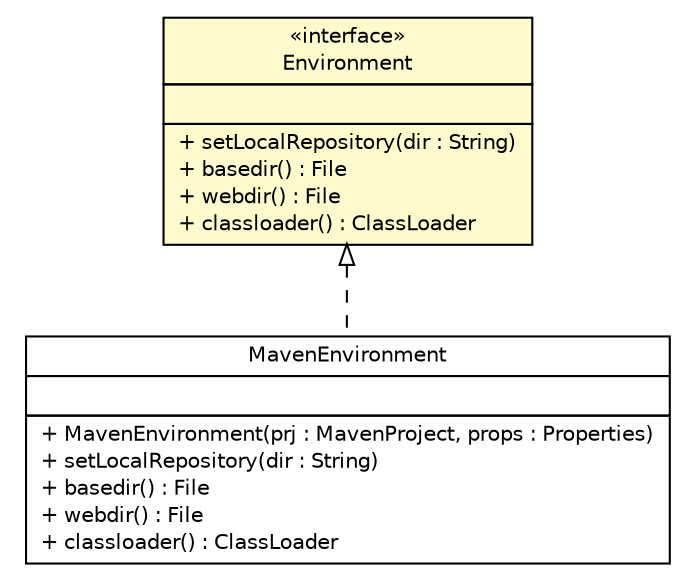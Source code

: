 #!/usr/local/bin/dot
#
# Class diagram 
# Generated by UMLGraph version 5.1 (http://www.umlgraph.org/)
#

digraph G {
	edge [fontname="Helvetica",fontsize=10,labelfontname="Helvetica",labelfontsize=10];
	node [fontname="Helvetica",fontsize=10,shape=plaintext];
	nodesep=0.25;
	ranksep=0.5;
	// com.rexsl.maven.Environment
	c246 [label=<<table title="com.rexsl.maven.Environment" border="0" cellborder="1" cellspacing="0" cellpadding="2" port="p" bgcolor="lemonChiffon" href="./Environment.html">
		<tr><td><table border="0" cellspacing="0" cellpadding="1">
<tr><td align="center" balign="center"> &#171;interface&#187; </td></tr>
<tr><td align="center" balign="center"> Environment </td></tr>
		</table></td></tr>
		<tr><td><table border="0" cellspacing="0" cellpadding="1">
<tr><td align="left" balign="left">  </td></tr>
		</table></td></tr>
		<tr><td><table border="0" cellspacing="0" cellpadding="1">
<tr><td align="left" balign="left"> + setLocalRepository(dir : String) </td></tr>
<tr><td align="left" balign="left"> + basedir() : File </td></tr>
<tr><td align="left" balign="left"> + webdir() : File </td></tr>
<tr><td align="left" balign="left"> + classloader() : ClassLoader </td></tr>
		</table></td></tr>
		</table>>, fontname="Helvetica", fontcolor="black", fontsize=10.0];
	// com.rexsl.maven.MavenEnvironment
	c252 [label=<<table title="com.rexsl.maven.MavenEnvironment" border="0" cellborder="1" cellspacing="0" cellpadding="2" port="p" href="./MavenEnvironment.html">
		<tr><td><table border="0" cellspacing="0" cellpadding="1">
<tr><td align="center" balign="center"> MavenEnvironment </td></tr>
		</table></td></tr>
		<tr><td><table border="0" cellspacing="0" cellpadding="1">
<tr><td align="left" balign="left">  </td></tr>
		</table></td></tr>
		<tr><td><table border="0" cellspacing="0" cellpadding="1">
<tr><td align="left" balign="left"> + MavenEnvironment(prj : MavenProject, props : Properties) </td></tr>
<tr><td align="left" balign="left"> + setLocalRepository(dir : String) </td></tr>
<tr><td align="left" balign="left"> + basedir() : File </td></tr>
<tr><td align="left" balign="left"> + webdir() : File </td></tr>
<tr><td align="left" balign="left"> + classloader() : ClassLoader </td></tr>
		</table></td></tr>
		</table>>, fontname="Helvetica", fontcolor="black", fontsize=10.0];
	//com.rexsl.maven.MavenEnvironment implements com.rexsl.maven.Environment
	c246:p -> c252:p [dir=back,arrowtail=empty,style=dashed];
}

